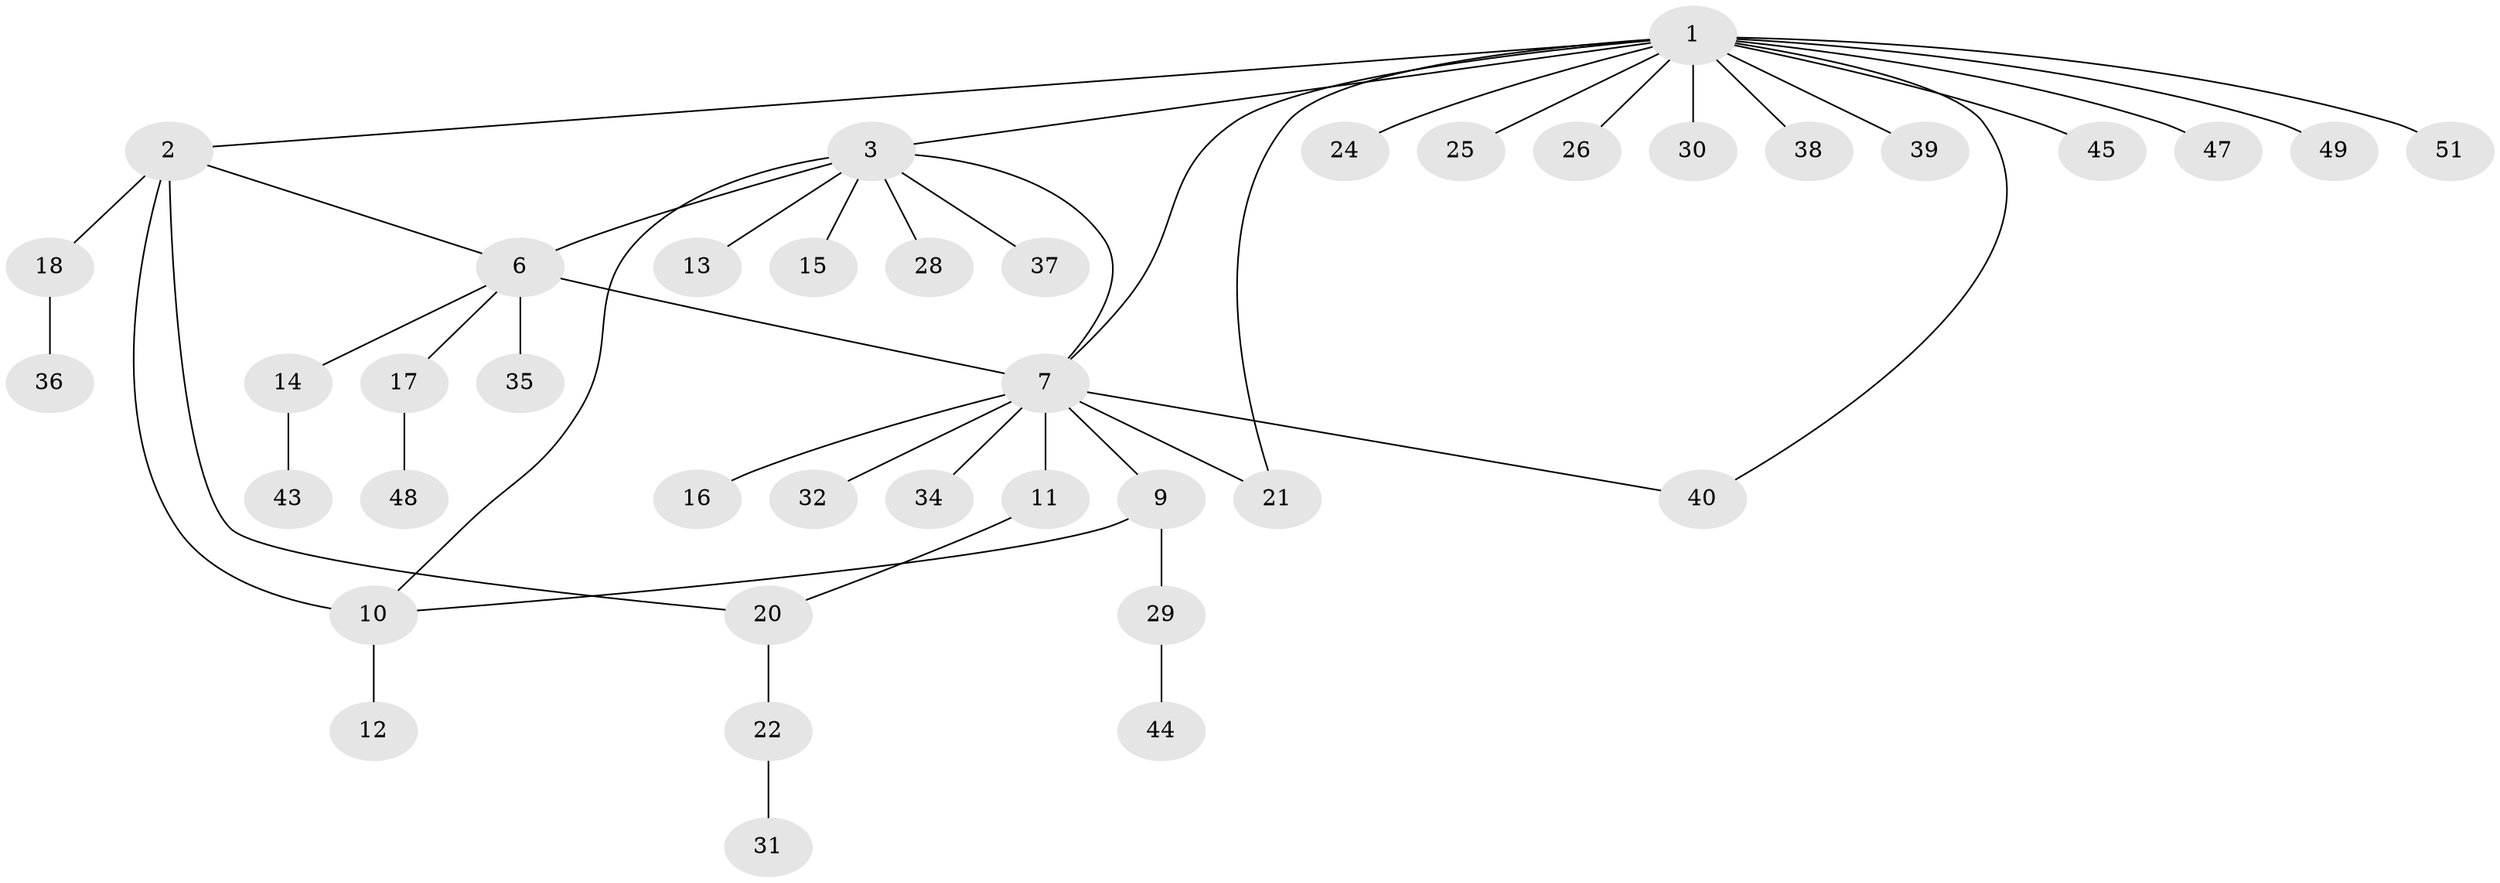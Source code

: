 // original degree distribution, {11: 0.0196078431372549, 3: 0.0784313725490196, 9: 0.0196078431372549, 6: 0.0196078431372549, 5: 0.0392156862745098, 7: 0.0196078431372549, 10: 0.0196078431372549, 4: 0.0196078431372549, 1: 0.5294117647058824, 2: 0.23529411764705882}
// Generated by graph-tools (version 1.1) at 2025/11/02/27/25 16:11:31]
// undirected, 40 vertices, 47 edges
graph export_dot {
graph [start="1"]
  node [color=gray90,style=filled];
  1 [super="+4"];
  2 [super="+5"];
  3 [super="+46"];
  6 [super="+19"];
  7 [super="+8"];
  9 [super="+50"];
  10;
  11 [super="+42"];
  12;
  13;
  14 [super="+33"];
  15;
  16;
  17 [super="+27"];
  18;
  20 [super="+23"];
  21;
  22;
  24;
  25;
  26;
  28;
  29;
  30;
  31 [super="+41"];
  32;
  34;
  35;
  36;
  37;
  38;
  39;
  40;
  43;
  44;
  45;
  47;
  48;
  49;
  51;
  1 -- 2;
  1 -- 21;
  1 -- 24;
  1 -- 26;
  1 -- 38;
  1 -- 40;
  1 -- 47;
  1 -- 49;
  1 -- 51;
  1 -- 3;
  1 -- 39;
  1 -- 25;
  1 -- 45;
  1 -- 30;
  1 -- 7;
  2 -- 10 [weight=2];
  2 -- 18;
  2 -- 6;
  2 -- 20;
  3 -- 6;
  3 -- 10;
  3 -- 13;
  3 -- 15;
  3 -- 28;
  3 -- 37;
  3 -- 7;
  6 -- 14;
  6 -- 17;
  6 -- 35;
  6 -- 7 [weight=2];
  7 -- 9;
  7 -- 40;
  7 -- 32;
  7 -- 34;
  7 -- 11;
  7 -- 16;
  7 -- 21;
  9 -- 10;
  9 -- 29;
  10 -- 12;
  11 -- 20;
  14 -- 43;
  17 -- 48;
  18 -- 36;
  20 -- 22;
  22 -- 31;
  29 -- 44;
}
